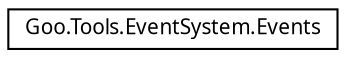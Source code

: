 digraph "Graphical Class Hierarchy"
{
 // LATEX_PDF_SIZE
  edge [fontname="Calibrii",fontsize="10",labelfontname="Calibrii",labelfontsize="10"];
  node [fontname="Calibrii",fontsize="10",shape=record];
  rankdir="LR";
  Node0 [label="Goo.Tools.EventSystem.Events",height=0.2,width=0.4,color="black", fillcolor="white", style="filled",URL="$da/d21/classGoo_1_1Tools_1_1EventSystem_1_1Events.html",tooltip=" "];
}
